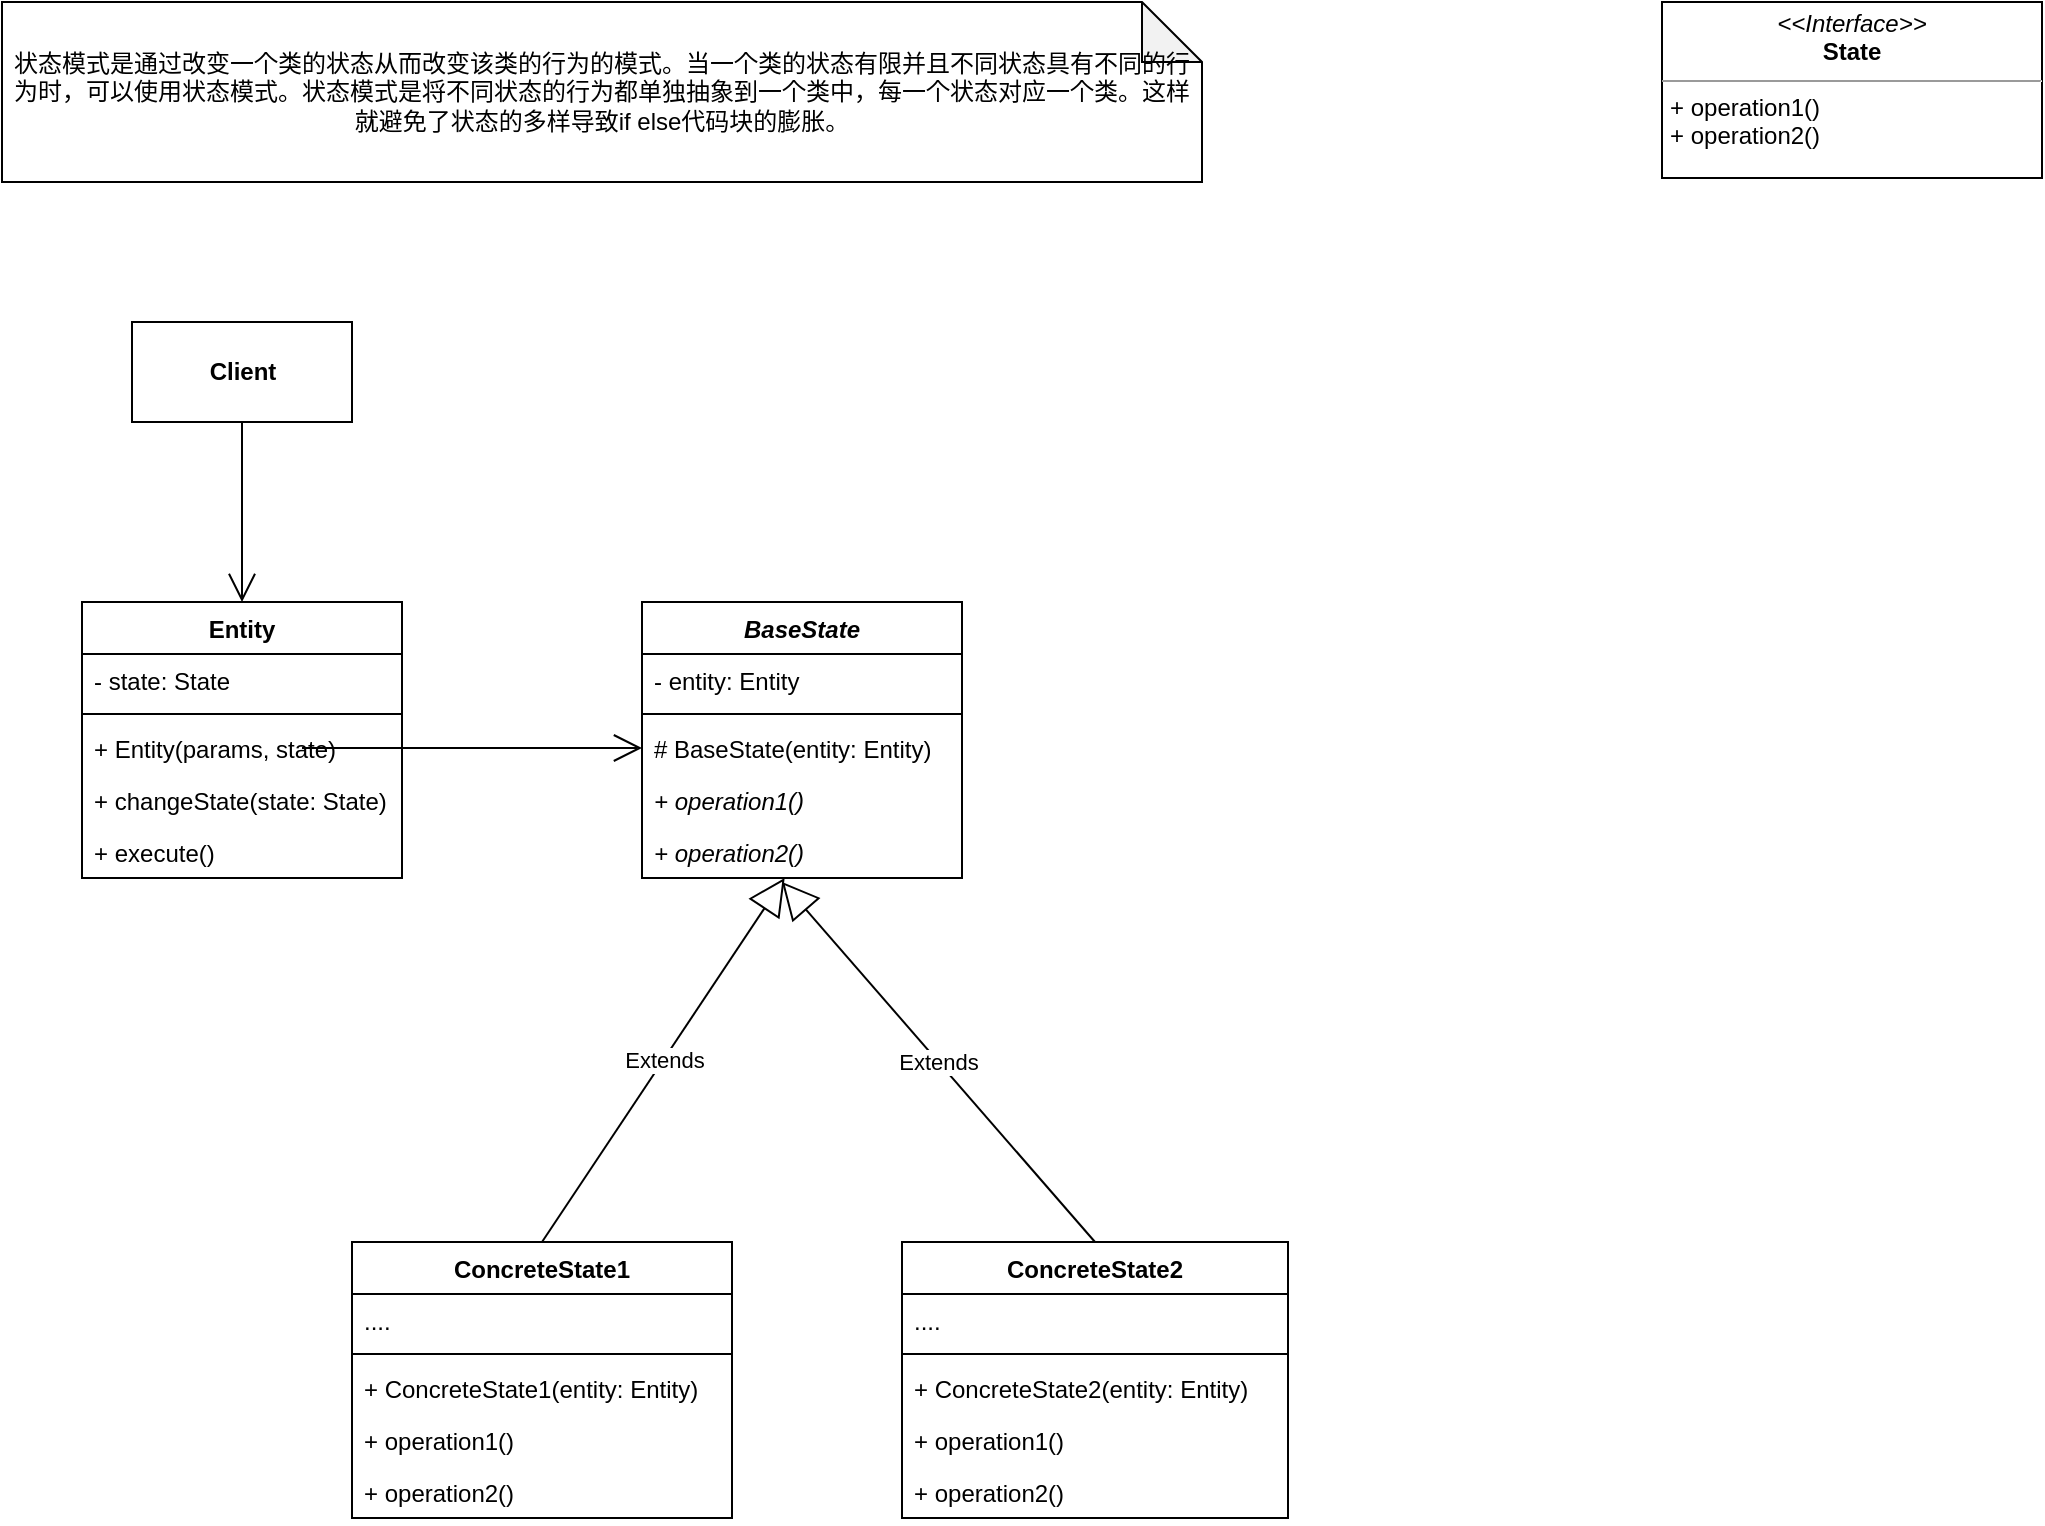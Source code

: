 <mxfile version="20.5.1" type="github">
  <diagram id="11ZE2jpKj_hQZXxp6PND" name="第 1 页">
    <mxGraphModel dx="1550" dy="859" grid="1" gridSize="10" guides="1" tooltips="1" connect="1" arrows="1" fold="1" page="1" pageScale="1" pageWidth="827" pageHeight="1169" math="0" shadow="0">
      <root>
        <mxCell id="0" />
        <mxCell id="1" parent="0" />
        <mxCell id="rBsovQLTEQv8LuxqFsUB-1" value="状态模式是通过改变一个类的状态从而改变该类的行为的模式。当一个类的状态有限并且不同状态具有不同的行为时，可以使用状态模式。状态模式是将不同状态的行为都单独抽象到一个类中，每一个状态对应一个类。这样就避免了状态的多样导致if else代码块的膨胀。" style="shape=note;whiteSpace=wrap;html=1;backgroundOutline=1;darkOpacity=0.05;" vertex="1" parent="1">
          <mxGeometry x="90" y="30" width="600" height="90" as="geometry" />
        </mxCell>
        <mxCell id="rBsovQLTEQv8LuxqFsUB-6" value="&lt;p style=&quot;margin:0px;margin-top:4px;text-align:center;&quot;&gt;&lt;i&gt;&amp;lt;&amp;lt;Interface&amp;gt;&amp;gt;&lt;/i&gt;&lt;br&gt;&lt;b&gt;State&lt;/b&gt;&lt;/p&gt;&lt;hr size=&quot;1&quot;&gt;&lt;p style=&quot;margin:0px;margin-left:4px;&quot;&gt;&lt;span style=&quot;background-color: initial;&quot;&gt;+ operation1()&lt;/span&gt;&lt;br&gt;&lt;/p&gt;&lt;p style=&quot;margin:0px;margin-left:4px;&quot;&gt;+ operation2()&lt;/p&gt;" style="verticalAlign=top;align=left;overflow=fill;fontSize=12;fontFamily=Helvetica;html=1;" vertex="1" parent="1">
          <mxGeometry x="920" y="30" width="190" height="88" as="geometry" />
        </mxCell>
        <mxCell id="rBsovQLTEQv8LuxqFsUB-15" value="ConcreteState2" style="swimlane;fontStyle=1;align=center;verticalAlign=top;childLayout=stackLayout;horizontal=1;startSize=26;horizontalStack=0;resizeParent=1;resizeParentMax=0;resizeLast=0;collapsible=1;marginBottom=0;" vertex="1" parent="1">
          <mxGeometry x="540" y="650" width="193" height="138" as="geometry" />
        </mxCell>
        <mxCell id="rBsovQLTEQv8LuxqFsUB-16" value="...." style="text;strokeColor=none;fillColor=none;align=left;verticalAlign=top;spacingLeft=4;spacingRight=4;overflow=hidden;rotatable=0;points=[[0,0.5],[1,0.5]];portConstraint=eastwest;" vertex="1" parent="rBsovQLTEQv8LuxqFsUB-15">
          <mxGeometry y="26" width="193" height="26" as="geometry" />
        </mxCell>
        <mxCell id="rBsovQLTEQv8LuxqFsUB-17" value="" style="line;strokeWidth=1;fillColor=none;align=left;verticalAlign=middle;spacingTop=-1;spacingLeft=3;spacingRight=3;rotatable=0;labelPosition=right;points=[];portConstraint=eastwest;strokeColor=inherit;" vertex="1" parent="rBsovQLTEQv8LuxqFsUB-15">
          <mxGeometry y="52" width="193" height="8" as="geometry" />
        </mxCell>
        <mxCell id="rBsovQLTEQv8LuxqFsUB-43" value="+ ConcreteState2(entity: Entity)" style="text;strokeColor=none;fillColor=none;align=left;verticalAlign=top;spacingLeft=4;spacingRight=4;overflow=hidden;rotatable=0;points=[[0,0.5],[1,0.5]];portConstraint=eastwest;" vertex="1" parent="rBsovQLTEQv8LuxqFsUB-15">
          <mxGeometry y="60" width="193" height="26" as="geometry" />
        </mxCell>
        <mxCell id="rBsovQLTEQv8LuxqFsUB-18" value="+ operation1()" style="text;strokeColor=none;fillColor=none;align=left;verticalAlign=top;spacingLeft=4;spacingRight=4;overflow=hidden;rotatable=0;points=[[0,0.5],[1,0.5]];portConstraint=eastwest;" vertex="1" parent="rBsovQLTEQv8LuxqFsUB-15">
          <mxGeometry y="86" width="193" height="26" as="geometry" />
        </mxCell>
        <mxCell id="rBsovQLTEQv8LuxqFsUB-32" value="+ operation2()" style="text;strokeColor=none;fillColor=none;align=left;verticalAlign=top;spacingLeft=4;spacingRight=4;overflow=hidden;rotatable=0;points=[[0,0.5],[1,0.5]];portConstraint=eastwest;" vertex="1" parent="rBsovQLTEQv8LuxqFsUB-15">
          <mxGeometry y="112" width="193" height="26" as="geometry" />
        </mxCell>
        <mxCell id="rBsovQLTEQv8LuxqFsUB-19" value="Entity" style="swimlane;fontStyle=1;align=center;verticalAlign=top;childLayout=stackLayout;horizontal=1;startSize=26;horizontalStack=0;resizeParent=1;resizeParentMax=0;resizeLast=0;collapsible=1;marginBottom=0;" vertex="1" parent="1">
          <mxGeometry x="130" y="330" width="160" height="138" as="geometry" />
        </mxCell>
        <mxCell id="rBsovQLTEQv8LuxqFsUB-20" value="- state: State" style="text;strokeColor=none;fillColor=none;align=left;verticalAlign=top;spacingLeft=4;spacingRight=4;overflow=hidden;rotatable=0;points=[[0,0.5],[1,0.5]];portConstraint=eastwest;" vertex="1" parent="rBsovQLTEQv8LuxqFsUB-19">
          <mxGeometry y="26" width="160" height="26" as="geometry" />
        </mxCell>
        <mxCell id="rBsovQLTEQv8LuxqFsUB-21" value="" style="line;strokeWidth=1;fillColor=none;align=left;verticalAlign=middle;spacingTop=-1;spacingLeft=3;spacingRight=3;rotatable=0;labelPosition=right;points=[];portConstraint=eastwest;strokeColor=inherit;" vertex="1" parent="rBsovQLTEQv8LuxqFsUB-19">
          <mxGeometry y="52" width="160" height="8" as="geometry" />
        </mxCell>
        <mxCell id="rBsovQLTEQv8LuxqFsUB-22" value="+ Entity(params, state)" style="text;strokeColor=none;fillColor=none;align=left;verticalAlign=top;spacingLeft=4;spacingRight=4;overflow=hidden;rotatable=0;points=[[0,0.5],[1,0.5]];portConstraint=eastwest;" vertex="1" parent="rBsovQLTEQv8LuxqFsUB-19">
          <mxGeometry y="60" width="160" height="26" as="geometry" />
        </mxCell>
        <mxCell id="rBsovQLTEQv8LuxqFsUB-34" value="+ changeState(state: State)" style="text;strokeColor=none;fillColor=none;align=left;verticalAlign=top;spacingLeft=4;spacingRight=4;overflow=hidden;rotatable=0;points=[[0,0.5],[1,0.5]];portConstraint=eastwest;" vertex="1" parent="rBsovQLTEQv8LuxqFsUB-19">
          <mxGeometry y="86" width="160" height="26" as="geometry" />
        </mxCell>
        <mxCell id="rBsovQLTEQv8LuxqFsUB-33" value="+ execute()" style="text;strokeColor=none;fillColor=none;align=left;verticalAlign=top;spacingLeft=4;spacingRight=4;overflow=hidden;rotatable=0;points=[[0,0.5],[1,0.5]];portConstraint=eastwest;" vertex="1" parent="rBsovQLTEQv8LuxqFsUB-19">
          <mxGeometry y="112" width="160" height="26" as="geometry" />
        </mxCell>
        <mxCell id="rBsovQLTEQv8LuxqFsUB-26" value="ConcreteState1" style="swimlane;fontStyle=1;align=center;verticalAlign=top;childLayout=stackLayout;horizontal=1;startSize=26;horizontalStack=0;resizeParent=1;resizeParentMax=0;resizeLast=0;collapsible=1;marginBottom=0;" vertex="1" parent="1">
          <mxGeometry x="265" y="650" width="190" height="138" as="geometry" />
        </mxCell>
        <mxCell id="rBsovQLTEQv8LuxqFsUB-27" value="...." style="text;strokeColor=none;fillColor=none;align=left;verticalAlign=top;spacingLeft=4;spacingRight=4;overflow=hidden;rotatable=0;points=[[0,0.5],[1,0.5]];portConstraint=eastwest;" vertex="1" parent="rBsovQLTEQv8LuxqFsUB-26">
          <mxGeometry y="26" width="190" height="26" as="geometry" />
        </mxCell>
        <mxCell id="rBsovQLTEQv8LuxqFsUB-28" value="" style="line;strokeWidth=1;fillColor=none;align=left;verticalAlign=middle;spacingTop=-1;spacingLeft=3;spacingRight=3;rotatable=0;labelPosition=right;points=[];portConstraint=eastwest;strokeColor=inherit;" vertex="1" parent="rBsovQLTEQv8LuxqFsUB-26">
          <mxGeometry y="52" width="190" height="8" as="geometry" />
        </mxCell>
        <mxCell id="rBsovQLTEQv8LuxqFsUB-29" value="+ ConcreteState1(entity: Entity)" style="text;strokeColor=none;fillColor=none;align=left;verticalAlign=top;spacingLeft=4;spacingRight=4;overflow=hidden;rotatable=0;points=[[0,0.5],[1,0.5]];portConstraint=eastwest;" vertex="1" parent="rBsovQLTEQv8LuxqFsUB-26">
          <mxGeometry y="60" width="190" height="26" as="geometry" />
        </mxCell>
        <mxCell id="rBsovQLTEQv8LuxqFsUB-42" value="+ operation1()" style="text;strokeColor=none;fillColor=none;align=left;verticalAlign=top;spacingLeft=4;spacingRight=4;overflow=hidden;rotatable=0;points=[[0,0.5],[1,0.5]];portConstraint=eastwest;" vertex="1" parent="rBsovQLTEQv8LuxqFsUB-26">
          <mxGeometry y="86" width="190" height="26" as="geometry" />
        </mxCell>
        <mxCell id="rBsovQLTEQv8LuxqFsUB-30" value="+ operation2()" style="text;strokeColor=none;fillColor=none;align=left;verticalAlign=top;spacingLeft=4;spacingRight=4;overflow=hidden;rotatable=0;points=[[0,0.5],[1,0.5]];portConstraint=eastwest;" vertex="1" parent="rBsovQLTEQv8LuxqFsUB-26">
          <mxGeometry y="112" width="190" height="26" as="geometry" />
        </mxCell>
        <mxCell id="rBsovQLTEQv8LuxqFsUB-36" value="BaseState" style="swimlane;fontStyle=3;align=center;verticalAlign=top;childLayout=stackLayout;horizontal=1;startSize=26;horizontalStack=0;resizeParent=1;resizeParentMax=0;resizeLast=0;collapsible=1;marginBottom=0;" vertex="1" parent="1">
          <mxGeometry x="410" y="330" width="160" height="138" as="geometry" />
        </mxCell>
        <mxCell id="rBsovQLTEQv8LuxqFsUB-37" value="- entity: Entity" style="text;strokeColor=none;fillColor=none;align=left;verticalAlign=top;spacingLeft=4;spacingRight=4;overflow=hidden;rotatable=0;points=[[0,0.5],[1,0.5]];portConstraint=eastwest;" vertex="1" parent="rBsovQLTEQv8LuxqFsUB-36">
          <mxGeometry y="26" width="160" height="26" as="geometry" />
        </mxCell>
        <mxCell id="rBsovQLTEQv8LuxqFsUB-38" value="" style="line;strokeWidth=1;fillColor=none;align=left;verticalAlign=middle;spacingTop=-1;spacingLeft=3;spacingRight=3;rotatable=0;labelPosition=right;points=[];portConstraint=eastwest;strokeColor=inherit;" vertex="1" parent="rBsovQLTEQv8LuxqFsUB-36">
          <mxGeometry y="52" width="160" height="8" as="geometry" />
        </mxCell>
        <mxCell id="rBsovQLTEQv8LuxqFsUB-39" value="# BaseState(entity: Entity)" style="text;strokeColor=none;fillColor=none;align=left;verticalAlign=top;spacingLeft=4;spacingRight=4;overflow=hidden;rotatable=0;points=[[0,0.5],[1,0.5]];portConstraint=eastwest;fontStyle=0" vertex="1" parent="rBsovQLTEQv8LuxqFsUB-36">
          <mxGeometry y="60" width="160" height="26" as="geometry" />
        </mxCell>
        <mxCell id="rBsovQLTEQv8LuxqFsUB-41" value="+ operation1()" style="text;strokeColor=none;fillColor=none;align=left;verticalAlign=top;spacingLeft=4;spacingRight=4;overflow=hidden;rotatable=0;points=[[0,0.5],[1,0.5]];portConstraint=eastwest;fontStyle=2" vertex="1" parent="rBsovQLTEQv8LuxqFsUB-36">
          <mxGeometry y="86" width="160" height="26" as="geometry" />
        </mxCell>
        <mxCell id="rBsovQLTEQv8LuxqFsUB-40" value="+ operation2()" style="text;strokeColor=none;fillColor=none;align=left;verticalAlign=top;spacingLeft=4;spacingRight=4;overflow=hidden;rotatable=0;points=[[0,0.5],[1,0.5]];portConstraint=eastwest;fontStyle=2" vertex="1" parent="rBsovQLTEQv8LuxqFsUB-36">
          <mxGeometry y="112" width="160" height="26" as="geometry" />
        </mxCell>
        <mxCell id="rBsovQLTEQv8LuxqFsUB-44" value="Extends" style="endArrow=block;endSize=16;endFill=0;html=1;rounded=0;exitX=0.5;exitY=0;exitDx=0;exitDy=0;" edge="1" parent="1" source="rBsovQLTEQv8LuxqFsUB-26" target="rBsovQLTEQv8LuxqFsUB-40">
          <mxGeometry width="160" relative="1" as="geometry">
            <mxPoint x="410" y="550" as="sourcePoint" />
            <mxPoint x="570" y="550" as="targetPoint" />
          </mxGeometry>
        </mxCell>
        <mxCell id="rBsovQLTEQv8LuxqFsUB-45" value="Extends" style="endArrow=block;endSize=16;endFill=0;html=1;rounded=0;exitX=0.5;exitY=0;exitDx=0;exitDy=0;" edge="1" parent="1" source="rBsovQLTEQv8LuxqFsUB-15">
          <mxGeometry width="160" relative="1" as="geometry">
            <mxPoint x="370" y="660" as="sourcePoint" />
            <mxPoint x="480" y="470" as="targetPoint" />
          </mxGeometry>
        </mxCell>
        <mxCell id="rBsovQLTEQv8LuxqFsUB-46" value="" style="endArrow=open;endFill=1;endSize=12;html=1;rounded=0;entryX=0;entryY=0.5;entryDx=0;entryDy=0;" edge="1" parent="1" target="rBsovQLTEQv8LuxqFsUB-39">
          <mxGeometry width="160" relative="1" as="geometry">
            <mxPoint x="240" y="403" as="sourcePoint" />
            <mxPoint x="400" y="400" as="targetPoint" />
          </mxGeometry>
        </mxCell>
        <mxCell id="rBsovQLTEQv8LuxqFsUB-47" value="Client" style="html=1;fontStyle=1" vertex="1" parent="1">
          <mxGeometry x="155" y="190" width="110" height="50" as="geometry" />
        </mxCell>
        <mxCell id="rBsovQLTEQv8LuxqFsUB-48" value="" style="endArrow=open;endFill=1;endSize=12;html=1;rounded=0;exitX=0.5;exitY=1;exitDx=0;exitDy=0;entryX=0.5;entryY=0;entryDx=0;entryDy=0;" edge="1" parent="1" source="rBsovQLTEQv8LuxqFsUB-47" target="rBsovQLTEQv8LuxqFsUB-19">
          <mxGeometry width="160" relative="1" as="geometry">
            <mxPoint x="220" y="280" as="sourcePoint" />
            <mxPoint x="380" y="280" as="targetPoint" />
          </mxGeometry>
        </mxCell>
      </root>
    </mxGraphModel>
  </diagram>
</mxfile>
